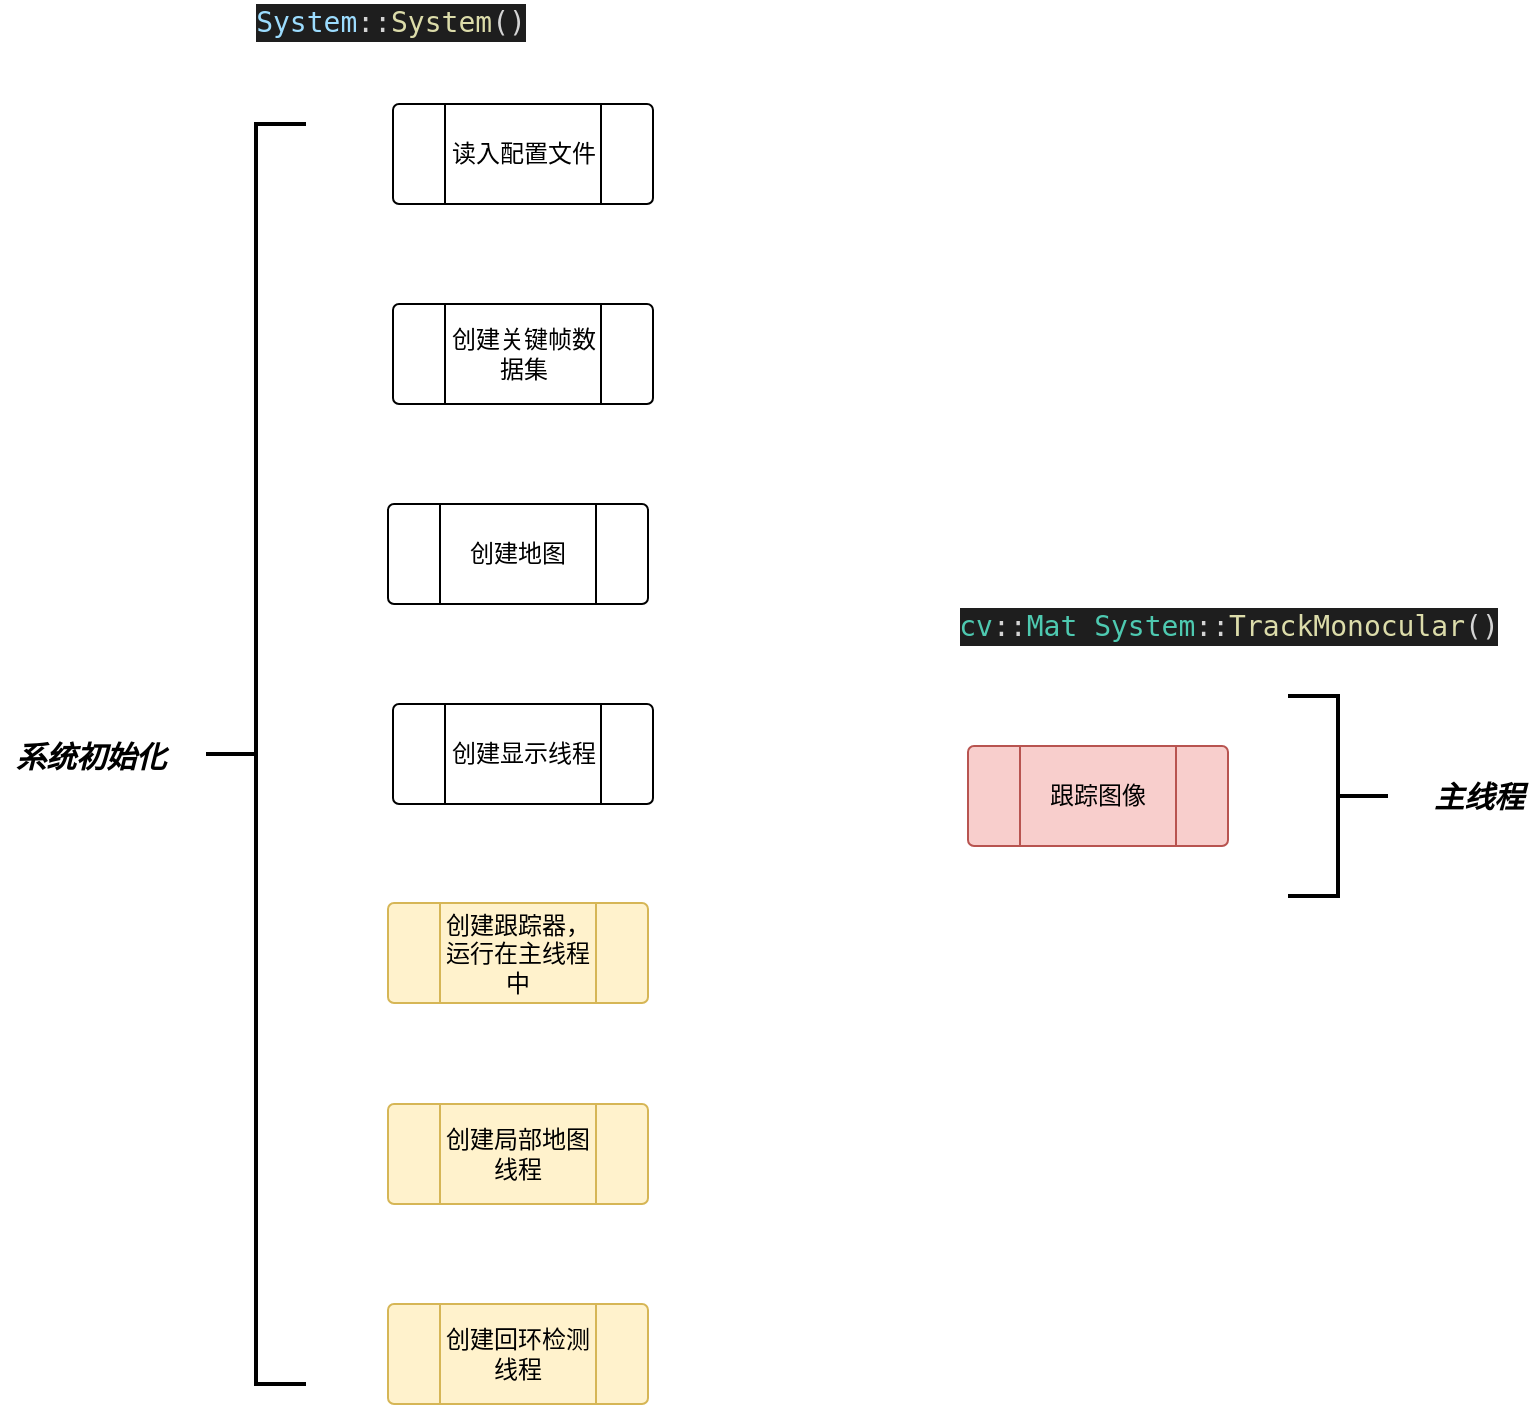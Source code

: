 <mxfile version="14.1.3" type="github" pages="3">
  <diagram id="lxvZDZ27zlWYzcz3xYCt" name="系统层设计">
    <mxGraphModel dx="860" dy="452" grid="0" gridSize="10" guides="1" tooltips="1" connect="1" arrows="1" fold="1" page="1" pageScale="1" pageWidth="1169" pageHeight="827" math="0" shadow="0">
      <root>
        <mxCell id="0" />
        <mxCell id="1" parent="0" />
        <mxCell id="4Td4UDFNlJp8tIokVsTj-2" value="读入配置文件&lt;br&gt;" style="verticalLabelPosition=middle;verticalAlign=middle;html=1;shape=process;whiteSpace=wrap;rounded=1;size=0.2;arcSize=6;labelPosition=center;align=center;" parent="1" vertex="1">
          <mxGeometry x="202.5" y="119" width="130" height="50" as="geometry" />
        </mxCell>
        <mxCell id="4Td4UDFNlJp8tIokVsTj-3" value="创建关键帧数据集" style="verticalLabelPosition=middle;verticalAlign=middle;html=1;shape=process;whiteSpace=wrap;rounded=1;size=0.2;arcSize=6;labelPosition=center;align=center;" parent="1" vertex="1">
          <mxGeometry x="202.5" y="219" width="130" height="50" as="geometry" />
        </mxCell>
        <mxCell id="4Td4UDFNlJp8tIokVsTj-4" value="创建地图" style="verticalLabelPosition=middle;verticalAlign=middle;html=1;shape=process;whiteSpace=wrap;rounded=1;size=0.2;arcSize=6;labelPosition=center;align=center;" parent="1" vertex="1">
          <mxGeometry x="200" y="319" width="130" height="50" as="geometry" />
        </mxCell>
        <mxCell id="4Td4UDFNlJp8tIokVsTj-5" value="创建显示线程" style="verticalLabelPosition=middle;verticalAlign=middle;html=1;shape=process;whiteSpace=wrap;rounded=1;size=0.2;arcSize=6;labelPosition=center;align=center;" parent="1" vertex="1">
          <mxGeometry x="202.5" y="419" width="130" height="50" as="geometry" />
        </mxCell>
        <mxCell id="4Td4UDFNlJp8tIokVsTj-6" value="创建跟踪器，运行在主线程中" style="verticalLabelPosition=middle;verticalAlign=middle;html=1;shape=process;whiteSpace=wrap;rounded=1;size=0.2;arcSize=6;labelPosition=center;align=center;fillColor=#fff2cc;strokeColor=#d6b656;" parent="1" vertex="1">
          <mxGeometry x="200" y="518.5" width="130" height="50" as="geometry" />
        </mxCell>
        <mxCell id="4Td4UDFNlJp8tIokVsTj-7" value="创建局部地图线程" style="verticalLabelPosition=middle;verticalAlign=middle;html=1;shape=process;whiteSpace=wrap;rounded=1;size=0.2;arcSize=6;labelPosition=center;align=center;fillColor=#fff2cc;strokeColor=#d6b656;" parent="1" vertex="1">
          <mxGeometry x="200" y="619" width="130" height="50" as="geometry" />
        </mxCell>
        <mxCell id="4Td4UDFNlJp8tIokVsTj-8" value="创建回环检测线程" style="verticalLabelPosition=middle;verticalAlign=middle;html=1;shape=process;whiteSpace=wrap;rounded=1;size=0.2;arcSize=6;labelPosition=center;align=center;fillColor=#fff2cc;strokeColor=#d6b656;" parent="1" vertex="1">
          <mxGeometry x="200" y="719" width="130" height="50" as="geometry" />
        </mxCell>
        <mxCell id="4Td4UDFNlJp8tIokVsTj-9" value="" style="strokeWidth=2;html=1;shape=mxgraph.flowchart.annotation_2;align=left;labelPosition=right;pointerEvents=1;" parent="1" vertex="1">
          <mxGeometry x="109" y="129" width="50" height="630" as="geometry" />
        </mxCell>
        <mxCell id="4Td4UDFNlJp8tIokVsTj-10" value="系统初始化" style="text;html=1;resizable=0;autosize=1;align=center;verticalAlign=middle;points=[];fillColor=none;strokeColor=none;rounded=0;fontStyle=3;fontSize=15;" parent="1" vertex="1">
          <mxGeometry x="6" y="435" width="90" height="20" as="geometry" />
        </mxCell>
        <mxCell id="4Td4UDFNlJp8tIokVsTj-11" value="跟踪图像" style="verticalLabelPosition=middle;verticalAlign=middle;html=1;shape=process;whiteSpace=wrap;rounded=1;size=0.2;arcSize=6;labelPosition=center;align=center;fillColor=#f8cecc;strokeColor=#b85450;" parent="1" vertex="1">
          <mxGeometry x="490" y="440" width="130" height="50" as="geometry" />
        </mxCell>
        <mxCell id="4Td4UDFNlJp8tIokVsTj-12" value="" style="strokeWidth=2;html=1;shape=mxgraph.flowchart.annotation_2;align=left;labelPosition=right;pointerEvents=1;fontSize=15;rotation=-180;" parent="1" vertex="1">
          <mxGeometry x="650" y="415" width="50" height="100" as="geometry" />
        </mxCell>
        <mxCell id="4Td4UDFNlJp8tIokVsTj-13" value="主线程" style="text;html=1;resizable=0;autosize=1;align=center;verticalAlign=middle;points=[];fillColor=none;strokeColor=none;rounded=0;fontStyle=3;fontSize=15;" parent="1" vertex="1">
          <mxGeometry x="715" y="455" width="60" height="20" as="geometry" />
        </mxCell>
        <mxCell id="mPR6tEKO0S00q4lMdLB9-1" value="&lt;div style=&quot;color: rgb(212 , 212 , 212) ; background-color: rgb(30 , 30 , 30) ; font-family: &amp;#34;droid sans mono&amp;#34; , monospace , monospace , &amp;#34;droid sans fallback&amp;#34; ; font-size: 14px ; line-height: 19px&quot;&gt;&lt;div&gt;&lt;span style=&quot;color: #9cdcfe&quot;&gt;System&lt;/span&gt;::&lt;span style=&quot;color: #dcdcaa&quot;&gt;System&lt;/span&gt;()&lt;/div&gt;&lt;/div&gt;" style="text;html=1;resizable=0;autosize=1;align=center;verticalAlign=middle;points=[];fillColor=none;strokeColor=none;rounded=0;fontSize=15;" parent="1" vertex="1">
          <mxGeometry x="128" y="67" width="145" height="22" as="geometry" />
        </mxCell>
        <mxCell id="mPR6tEKO0S00q4lMdLB9-3" value="&lt;div style=&quot;color: rgb(212 , 212 , 212) ; background-color: rgb(30 , 30 , 30) ; font-family: &amp;#34;droid sans mono&amp;#34; , monospace , monospace , &amp;#34;droid sans fallback&amp;#34; ; font-size: 14px ; line-height: 19px&quot;&gt;&lt;span style=&quot;color: #4ec9b0&quot;&gt;cv&lt;/span&gt;::&lt;span style=&quot;color: #4ec9b0&quot;&gt;Mat&lt;/span&gt; &lt;span style=&quot;color: #4ec9b0&quot;&gt;System&lt;/span&gt;::&lt;span style=&quot;color: #dcdcaa&quot;&gt;TrackMonocular&lt;/span&gt;()&lt;/div&gt;" style="text;html=1;resizable=0;autosize=1;align=center;verticalAlign=middle;points=[];fillColor=none;strokeColor=none;rounded=0;fontSize=15;" parent="1" vertex="1">
          <mxGeometry x="480" y="369" width="280" height="22" as="geometry" />
        </mxCell>
      </root>
    </mxGraphModel>
  </diagram>
  <diagram id="Zdk87yyW7u9ZFRNsK-2M" name="跟踪线程">
    <mxGraphModel dx="1433" dy="753" grid="1" gridSize="10" guides="1" tooltips="1" connect="1" arrows="1" fold="1" page="1" pageScale="1" pageWidth="827" pageHeight="1169" math="0" shadow="0">
      <root>
        <mxCell id="l__4I01e2sMIbU6zgPrc-0" />
        <mxCell id="l__4I01e2sMIbU6zgPrc-1" parent="l__4I01e2sMIbU6zgPrc-0" />
        <mxCell id="mDF1OLlA0JVmVDMx_Z8S-0" value="将图片转换为灰度图" style="verticalLabelPosition=middle;verticalAlign=middle;html=1;shape=process;whiteSpace=wrap;rounded=1;size=0.2;arcSize=6;labelPosition=center;align=center;" parent="l__4I01e2sMIbU6zgPrc-1" vertex="1">
          <mxGeometry x="58.25" y="240" width="130" height="50" as="geometry" />
        </mxCell>
        <mxCell id="mDF1OLlA0JVmVDMx_Z8S-1" value="构建Frame" style="verticalLabelPosition=middle;verticalAlign=middle;html=1;shape=process;whiteSpace=wrap;rounded=1;size=0.2;arcSize=6;labelPosition=center;align=center;" parent="l__4I01e2sMIbU6zgPrc-1" vertex="1">
          <mxGeometry x="55.75" y="320" width="130" height="50" as="geometry" />
        </mxCell>
        <mxCell id="mDF1OLlA0JVmVDMx_Z8S-2" value="单目初始化" style="verticalLabelPosition=middle;verticalAlign=middle;html=1;shape=process;whiteSpace=wrap;rounded=1;size=0.2;arcSize=6;labelPosition=center;align=center;fillColor=#e1d5e7;strokeColor=#9673a6;" parent="l__4I01e2sMIbU6zgPrc-1" vertex="1">
          <mxGeometry x="269.75" y="440" width="130" height="50" as="geometry" />
        </mxCell>
        <mxCell id="mDF1OLlA0JVmVDMx_Z8S-3" value="根据跟踪模型进行跟踪" style="verticalLabelPosition=middle;verticalAlign=middle;html=1;shape=process;whiteSpace=wrap;rounded=1;size=0.2;arcSize=6;labelPosition=center;align=center;fillColor=#ffe6cc;strokeColor=#d79b00;" parent="l__4I01e2sMIbU6zgPrc-1" vertex="1">
          <mxGeometry x="58.25" y="710" width="130" height="50" as="geometry" />
        </mxCell>
        <mxCell id="uKH-GYjhjAx6KfosmsIx-0" value="是否完成&lt;br style=&quot;font-size: 12px;&quot;&gt;初始化" style="strokeWidth=2;html=1;shape=mxgraph.flowchart.decision;whiteSpace=wrap;fontSize=12;" parent="l__4I01e2sMIbU6zgPrc-1" vertex="1">
          <mxGeometry x="50" y="440" width="141.5" height="50" as="geometry" />
        </mxCell>
        <mxCell id="l9mHiC_mZI52ioLLAr0m-0" value="运动模型&lt;br style=&quot;font-size: 12px;&quot;&gt;是否为空" style="strokeWidth=2;html=1;shape=mxgraph.flowchart.decision;whiteSpace=wrap;fontSize=12;" parent="l__4I01e2sMIbU6zgPrc-1" vertex="1">
          <mxGeometry x="50" y="620" width="141.5" height="50" as="geometry" />
        </mxCell>
        <mxCell id="l9mHiC_mZI52ioLLAr0m-1" value="跟踪参考帧" style="verticalLabelPosition=middle;verticalAlign=middle;html=1;shape=process;whiteSpace=wrap;rounded=1;size=0.2;arcSize=6;labelPosition=center;align=center;fillColor=#ffe6cc;strokeColor=#d79b00;" parent="l__4I01e2sMIbU6zgPrc-1" vertex="1">
          <mxGeometry x="269.75" y="620" width="130" height="50" as="geometry" />
        </mxCell>
        <mxCell id="l9mHiC_mZI52ioLLAr0m-2" value="是否跟踪成功" style="strokeWidth=2;html=1;shape=mxgraph.flowchart.decision;whiteSpace=wrap;fontSize=12;" parent="l__4I01e2sMIbU6zgPrc-1" vertex="1">
          <mxGeometry x="52.5" y="530" width="141.5" height="50" as="geometry" />
        </mxCell>
        <mxCell id="l9mHiC_mZI52ioLLAr0m-3" value="重定位" style="verticalLabelPosition=middle;verticalAlign=middle;html=1;shape=process;whiteSpace=wrap;rounded=1;size=0.2;arcSize=6;labelPosition=center;align=center;" parent="l__4I01e2sMIbU6zgPrc-1" vertex="1">
          <mxGeometry x="269.75" y="530" width="130" height="50" as="geometry" />
        </mxCell>
        <mxCell id="l9mHiC_mZI52ioLLAr0m-4" value="设置当前帧的参考关键帧" style="verticalLabelPosition=middle;verticalAlign=middle;html=1;shape=process;whiteSpace=wrap;rounded=1;size=0.2;arcSize=6;labelPosition=center;align=center;" parent="l__4I01e2sMIbU6zgPrc-1" vertex="1">
          <mxGeometry x="58.25" y="800" width="130" height="50" as="geometry" />
        </mxCell>
        <mxCell id="l9mHiC_mZI52ioLLAr0m-5" value="跟踪局部地图" style="verticalLabelPosition=middle;verticalAlign=middle;html=1;shape=process;whiteSpace=wrap;rounded=1;size=0.2;arcSize=6;labelPosition=center;align=center;" parent="l__4I01e2sMIbU6zgPrc-1" vertex="1">
          <mxGeometry x="58.25" y="890" width="130" height="50" as="geometry" />
        </mxCell>
        <mxCell id="l9mHiC_mZI52ioLLAr0m-6" value="判断是否&lt;br&gt;插入关键帧" style="verticalLabelPosition=middle;verticalAlign=middle;html=1;shape=process;whiteSpace=wrap;rounded=1;size=0.2;arcSize=6;labelPosition=center;align=center;" parent="l__4I01e2sMIbU6zgPrc-1" vertex="1">
          <mxGeometry x="61.5" y="1070" width="130" height="50" as="geometry" />
        </mxCell>
        <mxCell id="l9mHiC_mZI52ioLLAr0m-7" value="更新运动模型" style="verticalLabelPosition=middle;verticalAlign=middle;html=1;shape=process;whiteSpace=wrap;rounded=1;size=0.2;arcSize=6;labelPosition=center;align=center;" parent="l__4I01e2sMIbU6zgPrc-1" vertex="1">
          <mxGeometry x="58.25" y="980" width="130" height="50" as="geometry" />
        </mxCell>
        <mxCell id="RII0PgrbRyUDJsruOhE7-2" value="特征提取器" style="rounded=1;whiteSpace=wrap;html=1;fillColor=#e1d5e7;strokeColor=#9673a6;" vertex="1" parent="l__4I01e2sMIbU6zgPrc-1">
          <mxGeometry x="686.75" y="160" width="120" height="50" as="geometry" />
        </mxCell>
        <mxCell id="0YpRjwljAo3LVK2bpNBL-1" value="ORB字典" style="rounded=1;whiteSpace=wrap;html=1;fillColor=#e1d5e7;strokeColor=#9673a6;" vertex="1" parent="l__4I01e2sMIbU6zgPrc-1">
          <mxGeometry x="686.75" y="320" width="120" height="50" as="geometry" />
        </mxCell>
        <mxCell id="0YpRjwljAo3LVK2bpNBL-2" value="相机的参数" style="rounded=1;whiteSpace=wrap;html=1;fillColor=#e1d5e7;strokeColor=#9673a6;" vertex="1" parent="l__4I01e2sMIbU6zgPrc-1">
          <mxGeometry x="686.75" y="80" width="120" height="50" as="geometry" />
        </mxCell>
        <mxCell id="0YpRjwljAo3LVK2bpNBL-3" value="特征点参数" style="rounded=1;whiteSpace=wrap;html=1;fillColor=#e1d5e7;strokeColor=#9673a6;" vertex="1" parent="l__4I01e2sMIbU6zgPrc-1">
          <mxGeometry x="686.75" y="240" width="120" height="50" as="geometry" />
        </mxCell>
        <mxCell id="0YpRjwljAo3LVK2bpNBL-4" value="BOW向量" style="rounded=1;whiteSpace=wrap;html=1;fillColor=#e1d5e7;strokeColor=#9673a6;" vertex="1" parent="l__4I01e2sMIbU6zgPrc-1">
          <mxGeometry x="686.75" y="400" width="120" height="50" as="geometry" />
        </mxCell>
        <mxCell id="0YpRjwljAo3LVK2bpNBL-5" value="金字塔相关参数" style="rounded=1;whiteSpace=wrap;html=1;fillColor=#e1d5e7;strokeColor=#9673a6;" vertex="1" parent="l__4I01e2sMIbU6zgPrc-1">
          <mxGeometry x="686.75" y="480" width="120" height="50" as="geometry" />
        </mxCell>
        <mxCell id="0YpRjwljAo3LVK2bpNBL-6" value="位姿参数" style="rounded=1;whiteSpace=wrap;html=1;fillColor=#e1d5e7;strokeColor=#9673a6;" vertex="1" parent="l__4I01e2sMIbU6zgPrc-1">
          <mxGeometry x="686.75" y="560" width="120" height="50" as="geometry" />
        </mxCell>
        <mxCell id="0YpRjwljAo3LVK2bpNBL-7" value="" style="strokeWidth=2;html=1;shape=mxgraph.flowchart.annotation_2;align=left;labelPosition=right;pointerEvents=1;" vertex="1" parent="l__4I01e2sMIbU6zgPrc-1">
          <mxGeometry x="619.75" y="102.5" width="50" height="487.5" as="geometry" />
        </mxCell>
        <mxCell id="0YpRjwljAo3LVK2bpNBL-12" value="计算金字塔&lt;br&gt;参数" style="verticalLabelPosition=middle;verticalAlign=middle;html=1;shape=process;whiteSpace=wrap;rounded=1;size=0.2;arcSize=6;labelPosition=center;align=center;fillColor=#dae8fc;strokeColor=#6c8ebf;" vertex="1" parent="l__4I01e2sMIbU6zgPrc-1">
          <mxGeometry x="1900" y="60" width="130" height="50" as="geometry" />
        </mxCell>
        <mxCell id="0YpRjwljAo3LVK2bpNBL-13" value="构建金字塔参数" style="rounded=1;whiteSpace=wrap;html=1;fillColor=#dae8fc;strokeColor=#6c8ebf;" vertex="1" parent="l__4I01e2sMIbU6zgPrc-1">
          <mxGeometry x="1680" y="60" width="120" height="50" as="geometry" />
        </mxCell>
        <mxCell id="0YpRjwljAo3LVK2bpNBL-14" value="提取Fast的阈值" style="rounded=1;whiteSpace=wrap;html=1;fillColor=#dae8fc;strokeColor=#6c8ebf;" vertex="1" parent="l__4I01e2sMIbU6zgPrc-1">
          <mxGeometry x="1680" y="140" width="120" height="50" as="geometry" />
        </mxCell>
        <mxCell id="0YpRjwljAo3LVK2bpNBL-15" value="每层金字塔的参数" style="rounded=1;whiteSpace=wrap;html=1;fillColor=#dae8fc;strokeColor=#6c8ebf;" vertex="1" parent="l__4I01e2sMIbU6zgPrc-1">
          <mxGeometry x="1680" y="220" width="120" height="50" as="geometry" />
        </mxCell>
        <mxCell id="0YpRjwljAo3LVK2bpNBL-16" value="计算特征&lt;br&gt;方向参数" style="verticalLabelPosition=middle;verticalAlign=middle;html=1;shape=process;whiteSpace=wrap;rounded=1;size=0.2;arcSize=6;labelPosition=center;align=center;fillColor=#dae8fc;strokeColor=#6c8ebf;" vertex="1" parent="l__4I01e2sMIbU6zgPrc-1">
          <mxGeometry x="1900" y="140" width="130" height="50" as="geometry" />
        </mxCell>
        <mxCell id="0YpRjwljAo3LVK2bpNBL-17" value="" style="strokeWidth=2;html=1;shape=mxgraph.flowchart.annotation_2;align=left;labelPosition=right;pointerEvents=1;" vertex="1" parent="l__4I01e2sMIbU6zgPrc-1">
          <mxGeometry x="1621" y="80" width="50" height="170" as="geometry" />
        </mxCell>
        <mxCell id="0YpRjwljAo3LVK2bpNBL-18" value="" style="group;" vertex="1" connectable="0" parent="l__4I01e2sMIbU6zgPrc-1">
          <mxGeometry x="1180" y="170" width="129" height="50" as="geometry" />
        </mxCell>
        <mxCell id="0YpRjwljAo3LVK2bpNBL-10" value="" style="shape=step;perimeter=stepPerimeter;whiteSpace=wrap;html=1;fixedSize=1;fillColor=#dae8fc;strokeColor=#6c8ebf;" vertex="1" parent="0YpRjwljAo3LVK2bpNBL-18">
          <mxGeometry x="17.2" width="62.8" height="50" as="geometry" />
        </mxCell>
        <mxCell id="0YpRjwljAo3LVK2bpNBL-11" value="" style="shape=step;perimeter=stepPerimeter;whiteSpace=wrap;html=1;fixedSize=1;fillColor=#dae8fc;strokeColor=#6c8ebf;" vertex="1" parent="0YpRjwljAo3LVK2bpNBL-18">
          <mxGeometry width="25.8" height="50" as="geometry" />
        </mxCell>
        <mxCell id="0YpRjwljAo3LVK2bpNBL-20" value="" style="group" vertex="1" connectable="0" parent="l__4I01e2sMIbU6zgPrc-1">
          <mxGeometry x="499.75" y="320" width="100" height="50" as="geometry" />
        </mxCell>
        <mxCell id="RII0PgrbRyUDJsruOhE7-0" value="Frame" style="shape=step;perimeter=stepPerimeter;whiteSpace=wrap;html=1;fixedSize=1;fillColor=#e1d5e7;strokeColor=#9673a6;" vertex="1" parent="0YpRjwljAo3LVK2bpNBL-20">
          <mxGeometry x="20" width="80" height="50" as="geometry" />
        </mxCell>
        <mxCell id="RII0PgrbRyUDJsruOhE7-1" value="" style="shape=step;perimeter=stepPerimeter;whiteSpace=wrap;html=1;fixedSize=1;fillColor=#e1d5e7;strokeColor=#9673a6;" vertex="1" parent="0YpRjwljAo3LVK2bpNBL-20">
          <mxGeometry width="30" height="50" as="geometry" />
        </mxCell>
        <mxCell id="0YpRjwljAo3LVK2bpNBL-21" value="获得金字塔&lt;br&gt;参数" style="verticalLabelPosition=middle;verticalAlign=middle;html=1;shape=process;whiteSpace=wrap;rounded=1;size=0.2;arcSize=6;labelPosition=center;align=center;fillColor=#e1d5e7;strokeColor=#9673a6;" vertex="1" parent="l__4I01e2sMIbU6zgPrc-1">
          <mxGeometry x="1000" y="80" width="130" height="50" as="geometry" />
        </mxCell>
        <mxCell id="0YpRjwljAo3LVK2bpNBL-22" value="提取特征点&lt;br&gt;计算描述子" style="verticalLabelPosition=middle;verticalAlign=middle;html=1;shape=process;whiteSpace=wrap;rounded=1;size=0.2;arcSize=6;labelPosition=center;align=center;fillColor=#e1d5e7;strokeColor=#9673a6;" vertex="1" parent="l__4I01e2sMIbU6zgPrc-1">
          <mxGeometry x="1000" y="170" width="130" height="50" as="geometry" />
        </mxCell>
        <mxCell id="0YpRjwljAo3LVK2bpNBL-23" value="Frame" style="strokeWidth=2;html=1;shape=mxgraph.flowchart.delay;whiteSpace=wrap;fillColor=#e1d5e7;strokeColor=#9673a6;" vertex="1" parent="l__4I01e2sMIbU6zgPrc-1">
          <mxGeometry x="490" y="230" width="100" height="60" as="geometry" />
        </mxCell>
        <mxCell id="0YpRjwljAo3LVK2bpNBL-24" value="ORBextractor" style="strokeWidth=2;html=1;shape=mxgraph.flowchart.delay;whiteSpace=wrap;fillColor=#dae8fc;strokeColor=#6c8ebf;" vertex="1" parent="l__4I01e2sMIbU6zgPrc-1">
          <mxGeometry x="1500" y="135" width="100" height="60" as="geometry" />
        </mxCell>
        <mxCell id="0YpRjwljAo3LVK2bpNBL-25" value="构建图像&lt;br&gt;金字塔" style="verticalLabelPosition=middle;verticalAlign=middle;html=1;shape=process;whiteSpace=wrap;rounded=1;size=0.2;arcSize=6;labelPosition=center;align=center;fillColor=#dae8fc;strokeColor=#6c8ebf;" vertex="1" parent="l__4I01e2sMIbU6zgPrc-1">
          <mxGeometry x="1290" y="70" width="130" height="50" as="geometry" />
        </mxCell>
        <mxCell id="0YpRjwljAo3LVK2bpNBL-26" value="构建图像&lt;br&gt;金字塔" style="verticalLabelPosition=middle;verticalAlign=middle;html=1;shape=process;whiteSpace=wrap;rounded=1;size=0.2;arcSize=6;labelPosition=center;align=center;fillColor=#dae8fc;strokeColor=#6c8ebf;" vertex="1" parent="l__4I01e2sMIbU6zgPrc-1">
          <mxGeometry x="1290" y="160" width="130" height="50" as="geometry" />
        </mxCell>
        <mxCell id="0YpRjwljAo3LVK2bpNBL-27" value="栅格化并&lt;br&gt;提取特征点" style="verticalLabelPosition=middle;verticalAlign=middle;html=1;shape=process;whiteSpace=wrap;rounded=1;size=0.2;arcSize=6;labelPosition=center;align=center;fillColor=#dae8fc;strokeColor=#6c8ebf;" vertex="1" parent="l__4I01e2sMIbU6zgPrc-1">
          <mxGeometry x="1290" y="250" width="130" height="50" as="geometry" />
        </mxCell>
        <mxCell id="0YpRjwljAo3LVK2bpNBL-28" value="为关键点&lt;br&gt;构建四叉树" style="verticalLabelPosition=middle;verticalAlign=middle;html=1;shape=process;whiteSpace=wrap;rounded=1;size=0.2;arcSize=6;labelPosition=center;align=center;fillColor=#dae8fc;strokeColor=#6c8ebf;" vertex="1" parent="l__4I01e2sMIbU6zgPrc-1">
          <mxGeometry x="1290" y="340" width="130" height="50" as="geometry" />
        </mxCell>
        <mxCell id="0YpRjwljAo3LVK2bpNBL-29" value="计算特征点&lt;br&gt;的方向" style="verticalLabelPosition=middle;verticalAlign=middle;html=1;shape=process;whiteSpace=wrap;rounded=1;size=0.2;arcSize=6;labelPosition=center;align=center;fillColor=#dae8fc;strokeColor=#6c8ebf;" vertex="1" parent="l__4I01e2sMIbU6zgPrc-1">
          <mxGeometry x="1290" y="430" width="130" height="50" as="geometry" />
        </mxCell>
      </root>
    </mxGraphModel>
  </diagram>
  <diagram id="TzNhbIO1NA0erARUe1HP" name="Page-3">
    <mxGraphModel dx="860" dy="452" grid="1" gridSize="10" guides="1" tooltips="1" connect="1" arrows="1" fold="1" page="1" pageScale="1" pageWidth="827" pageHeight="1169" math="0" shadow="0">
      <root>
        <mxCell id="qtLC2wZ9_YkhzmjKhCms-0" />
        <mxCell id="qtLC2wZ9_YkhzmjKhCms-1" parent="qtLC2wZ9_YkhzmjKhCms-0" />
      </root>
    </mxGraphModel>
  </diagram>
</mxfile>
